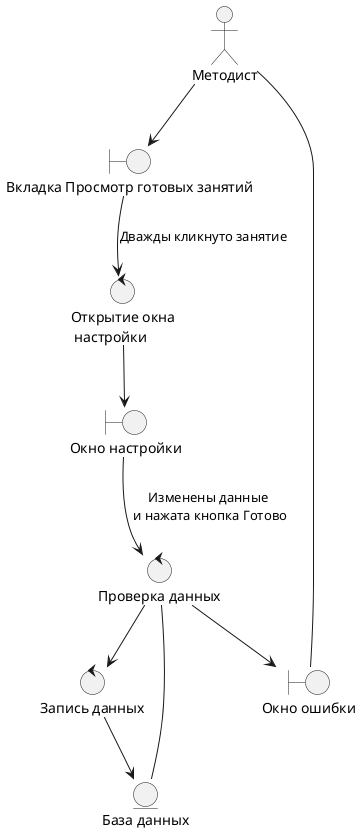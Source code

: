 @startuml PrIspravlenieZanyatia.wsd

actor "Методист" as pl

control "Открытие окна\n настройки" as co
control "Проверка данных" as co1
control "Запись данных" as co2

boundary "Окно настройки" as bo1
boundary "Вкладка Просмотр готовых занятий" as bo

entity "База данных" as en
boundary "Окно ошибки" as err

pl --> bo
bo --> co : Дважды кликнуто занятие
co --> bo1
bo1 --> co1 : Изменены данные\n и нажата кнопка Готово
co1 -- en
co1 --> err
err -- pl
co1 --> co2
co2 --> en

@enduml
